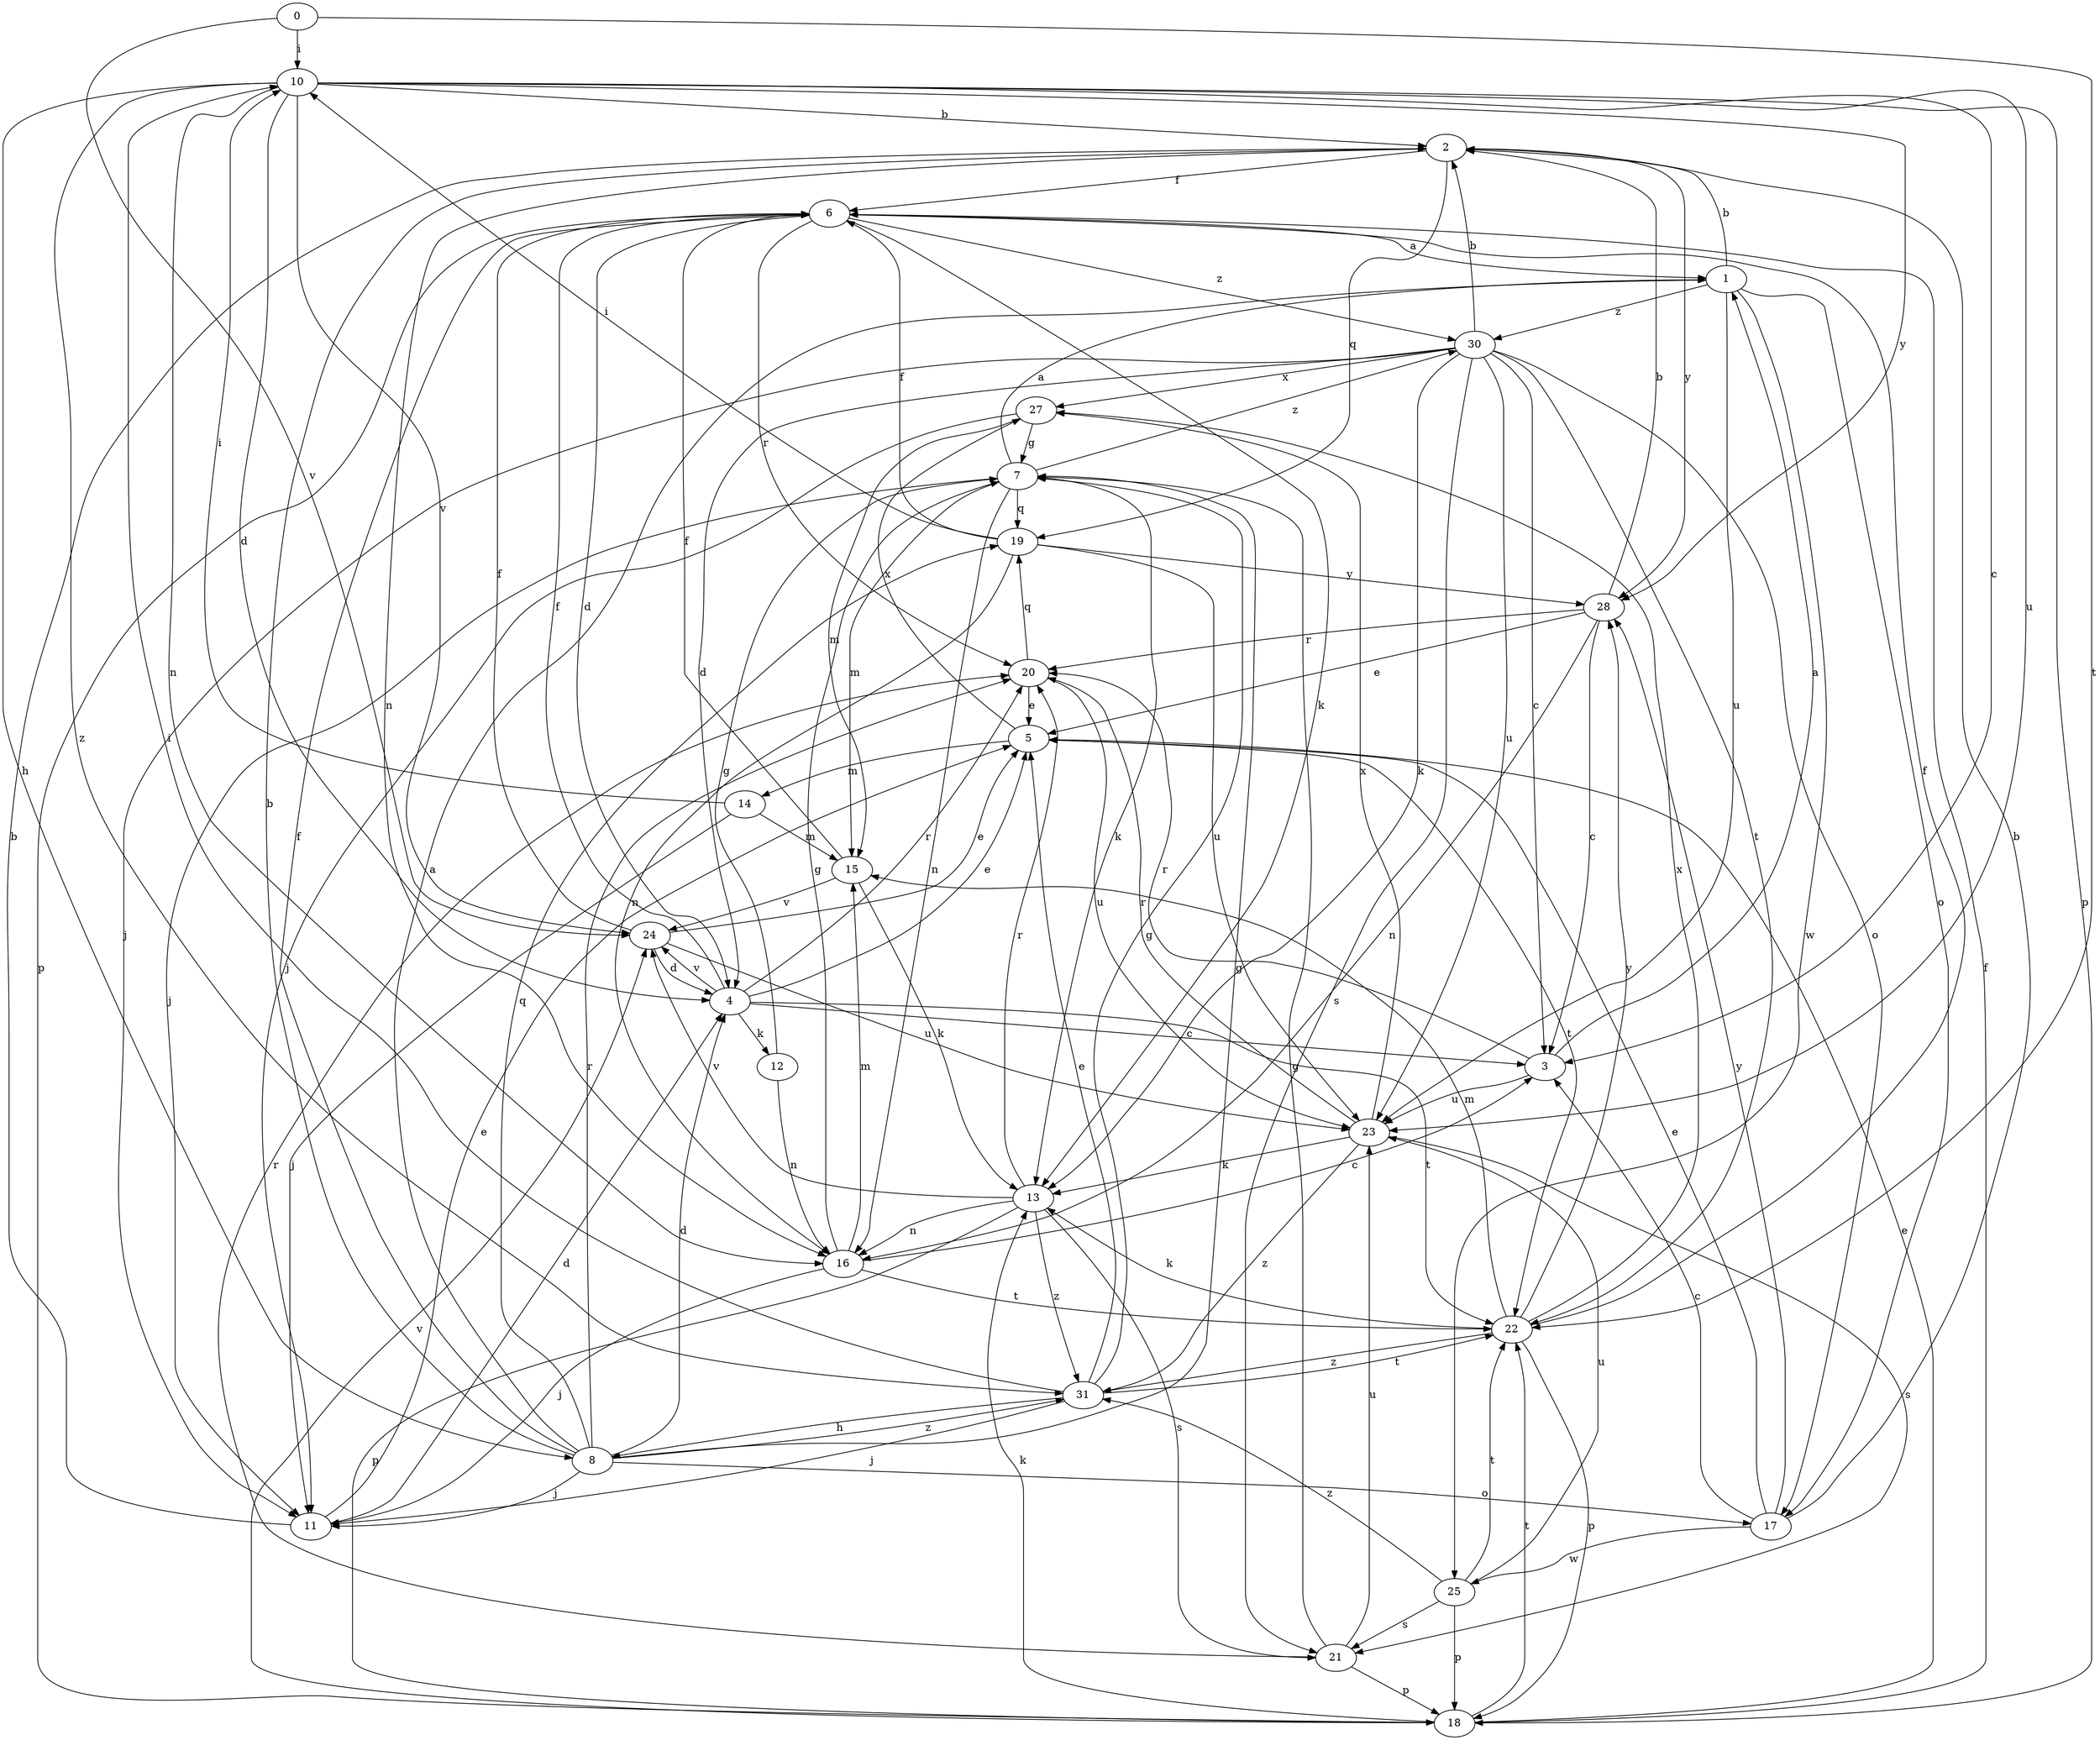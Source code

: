 strict digraph  {
0;
1;
2;
3;
4;
5;
6;
7;
8;
10;
11;
12;
13;
14;
15;
16;
17;
18;
19;
20;
21;
22;
23;
24;
25;
27;
28;
30;
31;
0 -> 10  [label=i];
0 -> 22  [label=t];
0 -> 24  [label=v];
1 -> 2  [label=b];
1 -> 17  [label=o];
1 -> 23  [label=u];
1 -> 25  [label=w];
1 -> 30  [label=z];
2 -> 6  [label=f];
2 -> 16  [label=n];
2 -> 19  [label=q];
2 -> 28  [label=y];
3 -> 1  [label=a];
3 -> 20  [label=r];
3 -> 23  [label=u];
4 -> 3  [label=c];
4 -> 5  [label=e];
4 -> 6  [label=f];
4 -> 12  [label=k];
4 -> 20  [label=r];
4 -> 22  [label=t];
4 -> 24  [label=v];
5 -> 14  [label=m];
5 -> 22  [label=t];
5 -> 27  [label=x];
6 -> 1  [label=a];
6 -> 4  [label=d];
6 -> 13  [label=k];
6 -> 18  [label=p];
6 -> 20  [label=r];
6 -> 30  [label=z];
7 -> 1  [label=a];
7 -> 11  [label=j];
7 -> 13  [label=k];
7 -> 15  [label=m];
7 -> 16  [label=n];
7 -> 19  [label=q];
7 -> 30  [label=z];
8 -> 1  [label=a];
8 -> 2  [label=b];
8 -> 4  [label=d];
8 -> 6  [label=f];
8 -> 7  [label=g];
8 -> 11  [label=j];
8 -> 17  [label=o];
8 -> 19  [label=q];
8 -> 20  [label=r];
8 -> 31  [label=z];
10 -> 2  [label=b];
10 -> 3  [label=c];
10 -> 4  [label=d];
10 -> 8  [label=h];
10 -> 16  [label=n];
10 -> 18  [label=p];
10 -> 23  [label=u];
10 -> 24  [label=v];
10 -> 28  [label=y];
10 -> 31  [label=z];
11 -> 2  [label=b];
11 -> 4  [label=d];
11 -> 5  [label=e];
12 -> 7  [label=g];
12 -> 16  [label=n];
13 -> 16  [label=n];
13 -> 18  [label=p];
13 -> 20  [label=r];
13 -> 21  [label=s];
13 -> 24  [label=v];
13 -> 31  [label=z];
14 -> 10  [label=i];
14 -> 11  [label=j];
14 -> 15  [label=m];
15 -> 6  [label=f];
15 -> 13  [label=k];
15 -> 24  [label=v];
16 -> 3  [label=c];
16 -> 7  [label=g];
16 -> 11  [label=j];
16 -> 15  [label=m];
16 -> 22  [label=t];
17 -> 2  [label=b];
17 -> 3  [label=c];
17 -> 5  [label=e];
17 -> 25  [label=w];
17 -> 28  [label=y];
18 -> 5  [label=e];
18 -> 6  [label=f];
18 -> 13  [label=k];
18 -> 22  [label=t];
18 -> 24  [label=v];
19 -> 6  [label=f];
19 -> 10  [label=i];
19 -> 16  [label=n];
19 -> 23  [label=u];
19 -> 28  [label=y];
20 -> 5  [label=e];
20 -> 19  [label=q];
20 -> 23  [label=u];
21 -> 7  [label=g];
21 -> 18  [label=p];
21 -> 20  [label=r];
21 -> 23  [label=u];
22 -> 6  [label=f];
22 -> 13  [label=k];
22 -> 15  [label=m];
22 -> 18  [label=p];
22 -> 27  [label=x];
22 -> 28  [label=y];
22 -> 31  [label=z];
23 -> 13  [label=k];
23 -> 20  [label=r];
23 -> 21  [label=s];
23 -> 27  [label=x];
23 -> 31  [label=z];
24 -> 4  [label=d];
24 -> 5  [label=e];
24 -> 6  [label=f];
24 -> 23  [label=u];
25 -> 18  [label=p];
25 -> 21  [label=s];
25 -> 22  [label=t];
25 -> 23  [label=u];
25 -> 31  [label=z];
27 -> 7  [label=g];
27 -> 11  [label=j];
27 -> 15  [label=m];
28 -> 2  [label=b];
28 -> 3  [label=c];
28 -> 5  [label=e];
28 -> 16  [label=n];
28 -> 20  [label=r];
30 -> 2  [label=b];
30 -> 3  [label=c];
30 -> 4  [label=d];
30 -> 11  [label=j];
30 -> 13  [label=k];
30 -> 17  [label=o];
30 -> 21  [label=s];
30 -> 22  [label=t];
30 -> 23  [label=u];
30 -> 27  [label=x];
31 -> 5  [label=e];
31 -> 7  [label=g];
31 -> 8  [label=h];
31 -> 10  [label=i];
31 -> 11  [label=j];
31 -> 22  [label=t];
}
